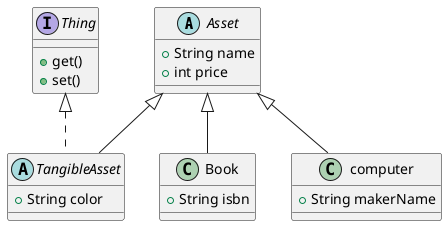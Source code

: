 @startuml Asset



abstract class Asset{
    +String name
    +int price
}

interface Thing{
     +get()
     +set()
}


abstract class TangibleAsset extends Asset implements Thing{
    +String color
}
class Book extends Asset{

    +String isbn
}

class computer extends Asset{

    +String makerName
}




@enduml